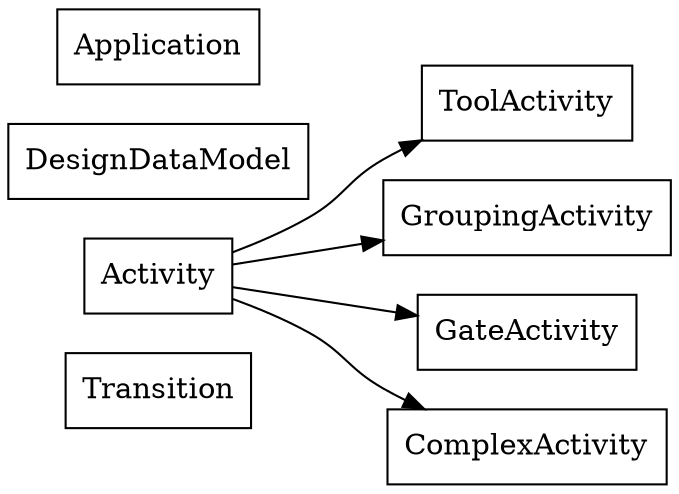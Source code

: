 strict digraph class_diagram {
  rankdir=LR;
  Transition[
    label="Transition",
    URL="Transition.html",
    tooltip="org.lamsfoundation.lams.authoring.Transition",
    shape="record"
  ];
  ToolActivity[
    label="ToolActivity",
    URL="ToolActivity.html",
    tooltip="org.lamsfoundation.lams.authoring.ToolActivity",
    shape="record"
  ];
  GroupingActivity[
    label="GroupingActivity",
    URL="GroupingActivity.html",
    tooltip="org.lamsfoundation.lams.authoring.GroupingActivity",
    shape="record"
  ];
  GateActivity[
    label="GateActivity",
    URL="GateActivity.html",
    tooltip="org.lamsfoundation.lams.authoring.GateActivity",
    shape="record"
  ];
  DesignDataModel[
    label="DesignDataModel",
    URL="DesignDataModel.html",
    tooltip="org.lamsfoundation.lams.authoring.DesignDataModel",
    shape="record"
  ];
  ComplexActivity[
    label="ComplexActivity",
    URL="ComplexActivity.html",
    tooltip="org.lamsfoundation.lams.authoring.ComplexActivity",
    shape="record"
  ];
  Application[
    label="Application",
    URL="Application.html",
    tooltip="org.lamsfoundation.lams.authoring.Application",
    shape="record"
  ];
  Activity[
    label="Activity",
    URL="Activity.html",
    tooltip="org.lamsfoundation.lams.authoring.Activity",
    shape="record"
  ];
  Activity -> ToolActivity;
  Activity -> GroupingActivity;
  Activity -> GateActivity;
  Activity -> ComplexActivity;
}
